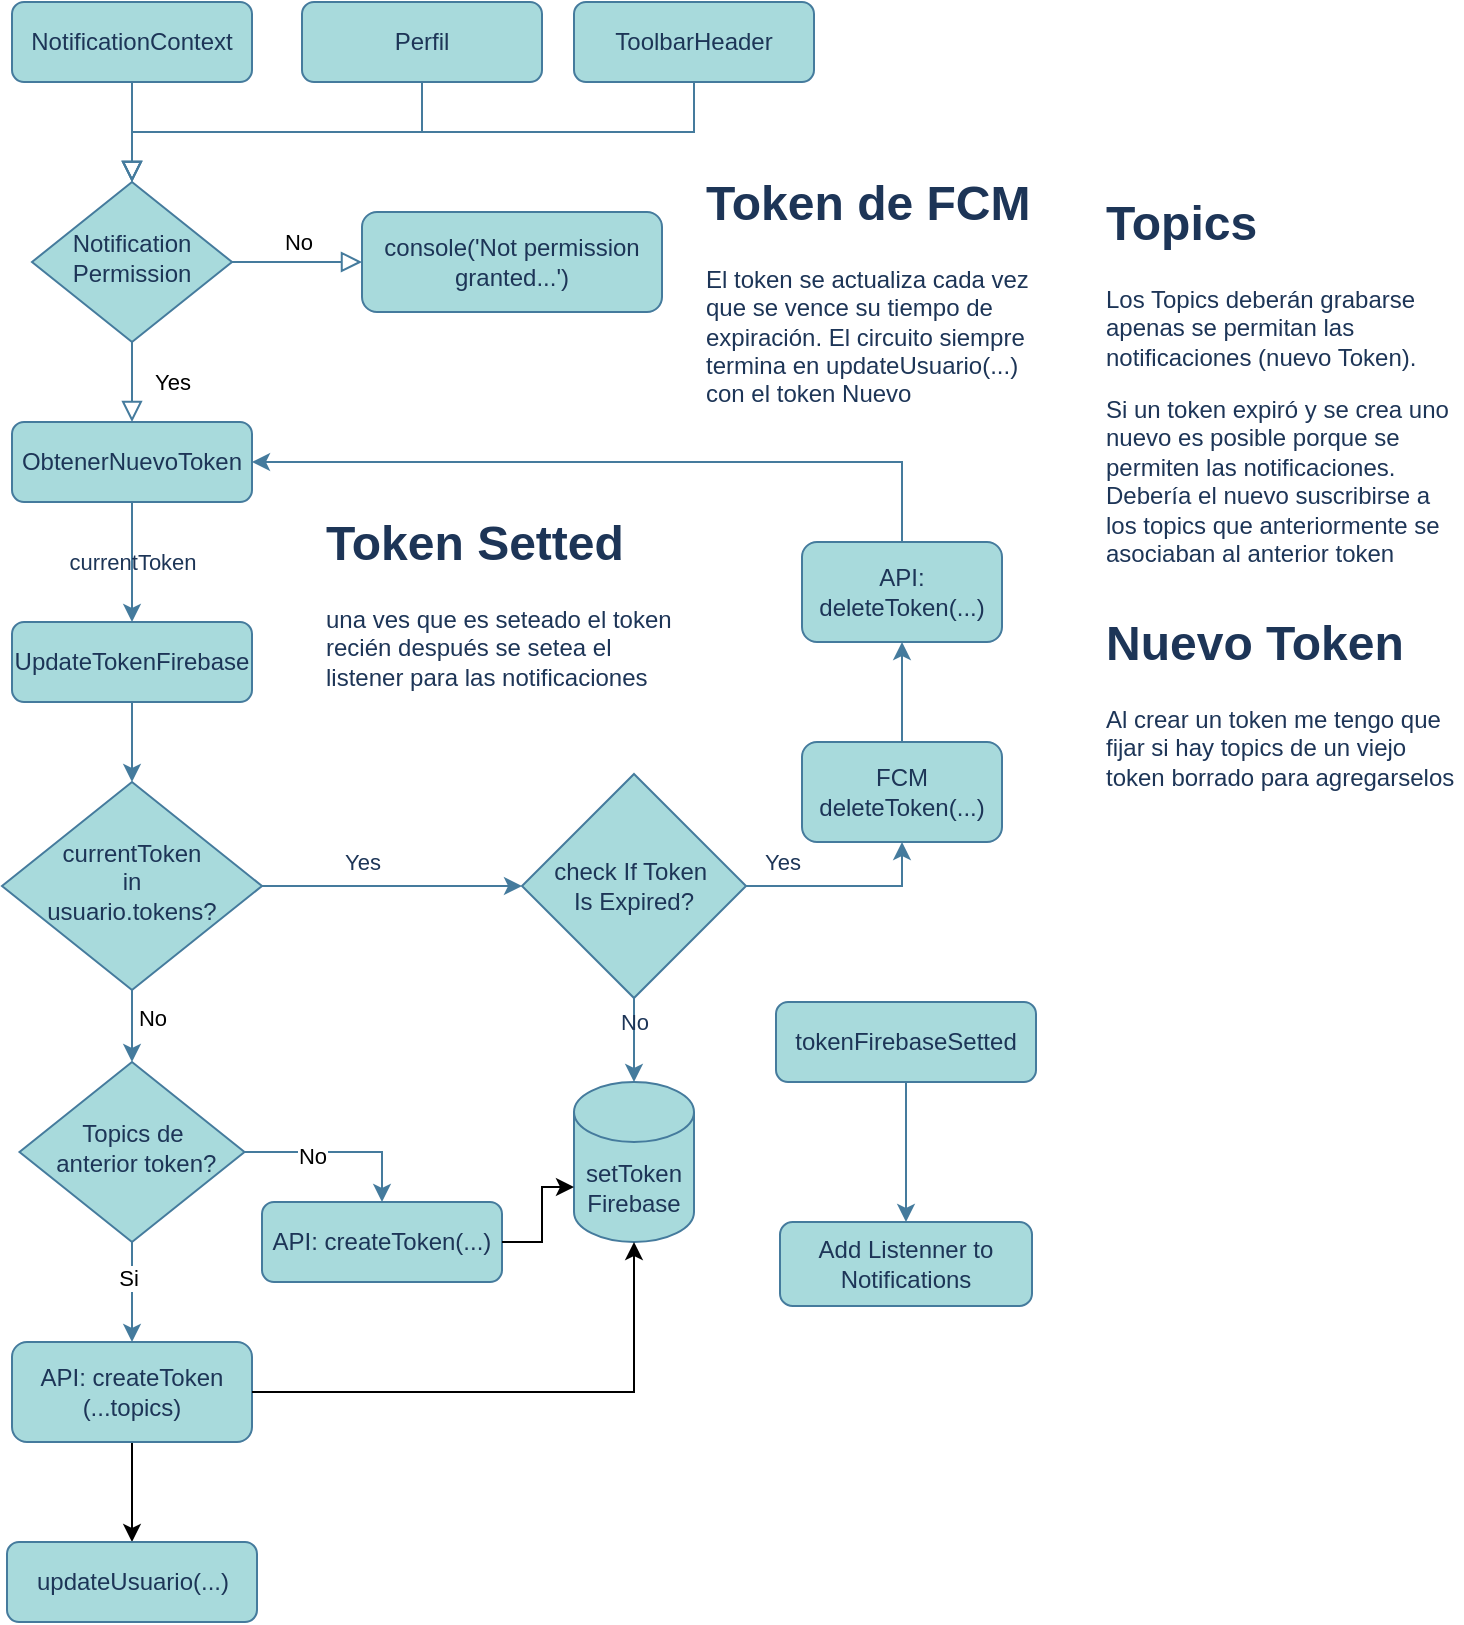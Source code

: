 <mxfile version="27.1.6">
  <diagram id="C5RBs43oDa-KdzZeNtuy" name="Page-1">
    <mxGraphModel dx="868" dy="510" grid="1" gridSize="10" guides="1" tooltips="1" connect="1" arrows="1" fold="1" page="1" pageScale="1" pageWidth="827" pageHeight="1169" math="0" shadow="0">
      <root>
        <mxCell id="WIyWlLk6GJQsqaUBKTNV-0" />
        <mxCell id="WIyWlLk6GJQsqaUBKTNV-1" parent="WIyWlLk6GJQsqaUBKTNV-0" />
        <mxCell id="WIyWlLk6GJQsqaUBKTNV-2" value="" style="rounded=0;html=1;jettySize=auto;orthogonalLoop=1;fontSize=11;endArrow=block;endFill=0;endSize=8;strokeWidth=1;shadow=0;labelBackgroundColor=none;edgeStyle=orthogonalEdgeStyle;fontColor=default;strokeColor=#457B9D;" parent="WIyWlLk6GJQsqaUBKTNV-1" source="WIyWlLk6GJQsqaUBKTNV-3" target="WIyWlLk6GJQsqaUBKTNV-6" edge="1">
          <mxGeometry relative="1" as="geometry" />
        </mxCell>
        <mxCell id="WIyWlLk6GJQsqaUBKTNV-3" value="NotificationContext" style="rounded=1;whiteSpace=wrap;html=1;fontSize=12;glass=0;strokeWidth=1;shadow=0;labelBackgroundColor=none;fillColor=#A8DADC;strokeColor=#457B9D;fontColor=#1D3557;" parent="WIyWlLk6GJQsqaUBKTNV-1" vertex="1">
          <mxGeometry x="45" y="20" width="120" height="40" as="geometry" />
        </mxCell>
        <mxCell id="WIyWlLk6GJQsqaUBKTNV-4" value="Yes" style="rounded=0;html=1;jettySize=auto;orthogonalLoop=1;fontSize=11;endArrow=block;endFill=0;endSize=8;strokeWidth=1;shadow=0;labelBackgroundColor=none;edgeStyle=orthogonalEdgeStyle;entryX=0.5;entryY=0;entryDx=0;entryDy=0;fontColor=default;strokeColor=#457B9D;" parent="WIyWlLk6GJQsqaUBKTNV-1" source="WIyWlLk6GJQsqaUBKTNV-6" target="Fsut3es_01sV25xn8ULf-1" edge="1">
          <mxGeometry y="20" relative="1" as="geometry">
            <mxPoint as="offset" />
          </mxGeometry>
        </mxCell>
        <mxCell id="WIyWlLk6GJQsqaUBKTNV-5" value="No" style="edgeStyle=orthogonalEdgeStyle;rounded=0;html=1;jettySize=auto;orthogonalLoop=1;fontSize=11;endArrow=block;endFill=0;endSize=8;strokeWidth=1;shadow=0;labelBackgroundColor=none;fontColor=default;strokeColor=#457B9D;" parent="WIyWlLk6GJQsqaUBKTNV-1" source="WIyWlLk6GJQsqaUBKTNV-6" target="WIyWlLk6GJQsqaUBKTNV-7" edge="1">
          <mxGeometry y="10" relative="1" as="geometry">
            <mxPoint as="offset" />
          </mxGeometry>
        </mxCell>
        <mxCell id="WIyWlLk6GJQsqaUBKTNV-6" value="Notification Permission" style="rhombus;whiteSpace=wrap;html=1;shadow=0;fontFamily=Helvetica;fontSize=12;align=center;strokeWidth=1;spacing=6;spacingTop=-4;labelBackgroundColor=none;fillColor=#A8DADC;strokeColor=#457B9D;fontColor=#1D3557;" parent="WIyWlLk6GJQsqaUBKTNV-1" vertex="1">
          <mxGeometry x="55" y="110" width="100" height="80" as="geometry" />
        </mxCell>
        <mxCell id="WIyWlLk6GJQsqaUBKTNV-7" value="console(&#39;Not permission granted...&#39;)" style="rounded=1;whiteSpace=wrap;html=1;fontSize=12;glass=0;strokeWidth=1;shadow=0;labelBackgroundColor=none;fillColor=#A8DADC;strokeColor=#457B9D;fontColor=#1D3557;" parent="WIyWlLk6GJQsqaUBKTNV-1" vertex="1">
          <mxGeometry x="220" y="125" width="150" height="50" as="geometry" />
        </mxCell>
        <mxCell id="Fsut3es_01sV25xn8ULf-19" style="edgeStyle=orthogonalEdgeStyle;rounded=0;orthogonalLoop=1;jettySize=auto;html=1;exitX=1;exitY=0.5;exitDx=0;exitDy=0;labelBackgroundColor=none;fontColor=default;strokeColor=#457B9D;" parent="WIyWlLk6GJQsqaUBKTNV-1" source="WIyWlLk6GJQsqaUBKTNV-10" target="Fsut3es_01sV25xn8ULf-17" edge="1">
          <mxGeometry relative="1" as="geometry" />
        </mxCell>
        <mxCell id="Fsut3es_01sV25xn8ULf-20" value="Yes" style="edgeLabel;html=1;align=center;verticalAlign=middle;resizable=0;points=[];labelBackgroundColor=none;fontColor=#1D3557;" parent="Fsut3es_01sV25xn8ULf-19" vertex="1" connectable="0">
          <mxGeometry x="-0.817" y="1" relative="1" as="geometry">
            <mxPoint x="38" y="-11" as="offset" />
          </mxGeometry>
        </mxCell>
        <mxCell id="WIyWlLk6GJQsqaUBKTNV-10" value="currentToken&lt;div&gt;in&lt;/div&gt;&lt;div&gt;usuario.tokens?&lt;/div&gt;" style="rhombus;whiteSpace=wrap;html=1;shadow=0;fontFamily=Helvetica;fontSize=12;align=center;strokeWidth=1;spacing=6;spacingTop=-4;labelBackgroundColor=none;fillColor=#A8DADC;strokeColor=#457B9D;fontColor=#1D3557;" parent="WIyWlLk6GJQsqaUBKTNV-1" vertex="1">
          <mxGeometry x="40" y="410" width="130" height="104" as="geometry" />
        </mxCell>
        <mxCell id="3Ujju1Q3XjgvjEEiof8V-26" style="edgeStyle=orthogonalEdgeStyle;rounded=0;orthogonalLoop=1;jettySize=auto;html=1;exitX=0.5;exitY=1;exitDx=0;exitDy=0;entryX=0.5;entryY=0;entryDx=0;entryDy=0;" edge="1" parent="WIyWlLk6GJQsqaUBKTNV-1" source="WIyWlLk6GJQsqaUBKTNV-11" target="Fsut3es_01sV25xn8ULf-13">
          <mxGeometry relative="1" as="geometry" />
        </mxCell>
        <mxCell id="WIyWlLk6GJQsqaUBKTNV-11" value="API: createToken&lt;div&gt;(...topics)&lt;/div&gt;" style="rounded=1;whiteSpace=wrap;html=1;fontSize=12;glass=0;strokeWidth=1;shadow=0;labelBackgroundColor=none;fillColor=#A8DADC;strokeColor=#457B9D;fontColor=#1D3557;" parent="WIyWlLk6GJQsqaUBKTNV-1" vertex="1">
          <mxGeometry x="45" y="690" width="120" height="50" as="geometry" />
        </mxCell>
        <mxCell id="WIyWlLk6GJQsqaUBKTNV-12" value="Add Listenner to Notifications" style="rounded=1;whiteSpace=wrap;html=1;fontSize=12;glass=0;strokeWidth=1;shadow=0;labelBackgroundColor=none;fillColor=#A8DADC;strokeColor=#457B9D;fontColor=#1D3557;" parent="WIyWlLk6GJQsqaUBKTNV-1" vertex="1">
          <mxGeometry x="429" y="630" width="126" height="42" as="geometry" />
        </mxCell>
        <mxCell id="Fsut3es_01sV25xn8ULf-2" style="edgeStyle=orthogonalEdgeStyle;rounded=0;orthogonalLoop=1;jettySize=auto;html=1;exitX=0.5;exitY=1;exitDx=0;exitDy=0;entryX=0.5;entryY=0;entryDx=0;entryDy=0;labelBackgroundColor=none;fontColor=default;strokeColor=#457B9D;" parent="WIyWlLk6GJQsqaUBKTNV-1" source="Fsut3es_01sV25xn8ULf-1" target="Fsut3es_01sV25xn8ULf-5" edge="1">
          <mxGeometry relative="1" as="geometry" />
        </mxCell>
        <mxCell id="Fsut3es_01sV25xn8ULf-11" value="currentToken" style="edgeLabel;html=1;align=center;verticalAlign=middle;resizable=0;points=[];labelBackgroundColor=none;fontColor=#1D3557;" parent="Fsut3es_01sV25xn8ULf-2" vertex="1" connectable="0">
          <mxGeometry x="-0.36" y="-1" relative="1" as="geometry">
            <mxPoint x="1" y="11" as="offset" />
          </mxGeometry>
        </mxCell>
        <mxCell id="Fsut3es_01sV25xn8ULf-1" value="ObtenerNuevoToken" style="rounded=1;whiteSpace=wrap;html=1;fontSize=12;glass=0;strokeWidth=1;shadow=0;labelBackgroundColor=none;fillColor=#A8DADC;strokeColor=#457B9D;fontColor=#1D3557;" parent="WIyWlLk6GJQsqaUBKTNV-1" vertex="1">
          <mxGeometry x="45" y="230" width="120" height="40" as="geometry" />
        </mxCell>
        <mxCell id="Fsut3es_01sV25xn8ULf-6" style="edgeStyle=orthogonalEdgeStyle;rounded=0;orthogonalLoop=1;jettySize=auto;html=1;exitX=0.5;exitY=1;exitDx=0;exitDy=0;entryX=0.5;entryY=0;entryDx=0;entryDy=0;labelBackgroundColor=none;fontColor=default;strokeColor=#457B9D;" parent="WIyWlLk6GJQsqaUBKTNV-1" source="Fsut3es_01sV25xn8ULf-5" target="WIyWlLk6GJQsqaUBKTNV-10" edge="1">
          <mxGeometry relative="1" as="geometry" />
        </mxCell>
        <mxCell id="Fsut3es_01sV25xn8ULf-5" value="UpdateTokenFirebase" style="rounded=1;whiteSpace=wrap;html=1;fontSize=12;glass=0;strokeWidth=1;shadow=0;labelBackgroundColor=none;fillColor=#A8DADC;strokeColor=#457B9D;fontColor=#1D3557;" parent="WIyWlLk6GJQsqaUBKTNV-1" vertex="1">
          <mxGeometry x="45" y="330" width="120" height="40" as="geometry" />
        </mxCell>
        <mxCell id="Fsut3es_01sV25xn8ULf-13" value="updateUsuario(...)" style="rounded=1;whiteSpace=wrap;html=1;fontSize=12;glass=0;strokeWidth=1;shadow=0;labelBackgroundColor=none;fillColor=#A8DADC;strokeColor=#457B9D;fontColor=#1D3557;" parent="WIyWlLk6GJQsqaUBKTNV-1" vertex="1">
          <mxGeometry x="42.5" y="790" width="125" height="40" as="geometry" />
        </mxCell>
        <mxCell id="Fsut3es_01sV25xn8ULf-21" style="edgeStyle=orthogonalEdgeStyle;rounded=0;orthogonalLoop=1;jettySize=auto;html=1;exitX=0.5;exitY=1;exitDx=0;exitDy=0;entryX=0.5;entryY=0;entryDx=0;entryDy=0;entryPerimeter=0;labelBackgroundColor=none;fontColor=default;strokeColor=#457B9D;" parent="WIyWlLk6GJQsqaUBKTNV-1" source="Fsut3es_01sV25xn8ULf-17" target="Fsut3es_01sV25xn8ULf-39" edge="1">
          <mxGeometry relative="1" as="geometry" />
        </mxCell>
        <mxCell id="Fsut3es_01sV25xn8ULf-38" value="No" style="edgeLabel;html=1;align=center;verticalAlign=middle;resizable=0;points=[];labelBackgroundColor=none;fontColor=#1D3557;" parent="Fsut3es_01sV25xn8ULf-21" vertex="1" connectable="0">
          <mxGeometry x="-0.683" relative="1" as="geometry">
            <mxPoint y="5" as="offset" />
          </mxGeometry>
        </mxCell>
        <mxCell id="Fsut3es_01sV25xn8ULf-33" style="edgeStyle=orthogonalEdgeStyle;rounded=0;orthogonalLoop=1;jettySize=auto;html=1;exitX=1;exitY=0.5;exitDx=0;exitDy=0;entryX=0.5;entryY=1;entryDx=0;entryDy=0;labelBackgroundColor=none;fontColor=default;strokeColor=#457B9D;" parent="WIyWlLk6GJQsqaUBKTNV-1" source="Fsut3es_01sV25xn8ULf-17" target="Fsut3es_01sV25xn8ULf-32" edge="1">
          <mxGeometry relative="1" as="geometry" />
        </mxCell>
        <mxCell id="Fsut3es_01sV25xn8ULf-37" value="Yes" style="edgeLabel;html=1;align=center;verticalAlign=middle;resizable=0;points=[];labelBackgroundColor=none;fontColor=#1D3557;" parent="Fsut3es_01sV25xn8ULf-33" vertex="1" connectable="0">
          <mxGeometry x="-0.422" y="-1" relative="1" as="geometry">
            <mxPoint x="-11" y="-13" as="offset" />
          </mxGeometry>
        </mxCell>
        <mxCell id="Fsut3es_01sV25xn8ULf-17" value="check If Token&amp;nbsp;&lt;div&gt;Is Expired?&lt;/div&gt;" style="rhombus;whiteSpace=wrap;html=1;labelBackgroundColor=none;fillColor=#A8DADC;strokeColor=#457B9D;fontColor=#1D3557;" parent="WIyWlLk6GJQsqaUBKTNV-1" vertex="1">
          <mxGeometry x="300" y="406" width="112" height="112" as="geometry" />
        </mxCell>
        <mxCell id="Fsut3es_01sV25xn8ULf-31" style="edgeStyle=orthogonalEdgeStyle;rounded=0;orthogonalLoop=1;jettySize=auto;html=1;exitX=0.5;exitY=0;exitDx=0;exitDy=0;entryX=1;entryY=0.5;entryDx=0;entryDy=0;labelBackgroundColor=none;fontColor=default;strokeColor=#457B9D;" parent="WIyWlLk6GJQsqaUBKTNV-1" source="Fsut3es_01sV25xn8ULf-29" target="Fsut3es_01sV25xn8ULf-1" edge="1">
          <mxGeometry relative="1" as="geometry" />
        </mxCell>
        <mxCell id="Fsut3es_01sV25xn8ULf-29" value="API: deleteToken(...)" style="rounded=1;whiteSpace=wrap;html=1;labelBackgroundColor=none;fillColor=#A8DADC;strokeColor=#457B9D;fontColor=#1D3557;" parent="WIyWlLk6GJQsqaUBKTNV-1" vertex="1">
          <mxGeometry x="440" y="290" width="100" height="50" as="geometry" />
        </mxCell>
        <mxCell id="Fsut3es_01sV25xn8ULf-34" style="edgeStyle=orthogonalEdgeStyle;rounded=0;orthogonalLoop=1;jettySize=auto;html=1;exitX=0.5;exitY=0;exitDx=0;exitDy=0;entryX=0.5;entryY=1;entryDx=0;entryDy=0;labelBackgroundColor=none;fontColor=default;strokeColor=#457B9D;" parent="WIyWlLk6GJQsqaUBKTNV-1" source="Fsut3es_01sV25xn8ULf-32" target="Fsut3es_01sV25xn8ULf-29" edge="1">
          <mxGeometry relative="1" as="geometry" />
        </mxCell>
        <mxCell id="Fsut3es_01sV25xn8ULf-32" value="FCM&lt;div&gt;deleteToken(...)&lt;/div&gt;" style="rounded=1;whiteSpace=wrap;html=1;labelBackgroundColor=none;fillColor=#A8DADC;strokeColor=#457B9D;fontColor=#1D3557;" parent="WIyWlLk6GJQsqaUBKTNV-1" vertex="1">
          <mxGeometry x="440" y="390" width="100" height="50" as="geometry" />
        </mxCell>
        <mxCell id="Fsut3es_01sV25xn8ULf-36" value="&lt;h1 style=&quot;margin-top: 0px;&quot;&gt;Token de FCM&lt;/h1&gt;&lt;p&gt;El token se actualiza cada vez que se vence su tiempo de expiración. El circuito siempre termina en updateUsuario(...) con el token Nuevo&lt;/p&gt;" style="text;html=1;whiteSpace=wrap;overflow=hidden;rounded=0;labelBackgroundColor=none;fontColor=#1D3557;" parent="WIyWlLk6GJQsqaUBKTNV-1" vertex="1">
          <mxGeometry x="390" y="100" width="180" height="120" as="geometry" />
        </mxCell>
        <mxCell id="Fsut3es_01sV25xn8ULf-39" value="setToken Firebase" style="shape=cylinder3;whiteSpace=wrap;html=1;boundedLbl=1;backgroundOutline=1;size=15;labelBackgroundColor=none;fillColor=#A8DADC;strokeColor=#457B9D;fontColor=#1D3557;" parent="WIyWlLk6GJQsqaUBKTNV-1" vertex="1">
          <mxGeometry x="326" y="560" width="60" height="80" as="geometry" />
        </mxCell>
        <mxCell id="Fsut3es_01sV25xn8ULf-43" style="edgeStyle=orthogonalEdgeStyle;rounded=0;orthogonalLoop=1;jettySize=auto;html=1;exitX=0.5;exitY=1;exitDx=0;exitDy=0;labelBackgroundColor=none;fontColor=default;strokeColor=#457B9D;" parent="WIyWlLk6GJQsqaUBKTNV-1" source="Fsut3es_01sV25xn8ULf-42" target="WIyWlLk6GJQsqaUBKTNV-12" edge="1">
          <mxGeometry relative="1" as="geometry" />
        </mxCell>
        <mxCell id="Fsut3es_01sV25xn8ULf-42" value="tokenFirebaseSetted" style="rounded=1;whiteSpace=wrap;html=1;labelBackgroundColor=none;fillColor=#A8DADC;strokeColor=#457B9D;fontColor=#1D3557;" parent="WIyWlLk6GJQsqaUBKTNV-1" vertex="1">
          <mxGeometry x="427" y="520" width="130" height="40" as="geometry" />
        </mxCell>
        <mxCell id="Fsut3es_01sV25xn8ULf-44" value="&lt;h1 style=&quot;margin-top: 0px;&quot;&gt;Token Setted&lt;/h1&gt;&lt;p&gt;una ves que es seteado el token recién después se setea el listener para las notificaciones&lt;/p&gt;" style="text;html=1;whiteSpace=wrap;overflow=hidden;rounded=0;labelBackgroundColor=none;fontColor=#1D3557;" parent="WIyWlLk6GJQsqaUBKTNV-1" vertex="1">
          <mxGeometry x="200" y="270" width="180" height="110" as="geometry" />
        </mxCell>
        <mxCell id="TBDpGkzfTCptVEN99-Ej-0" value="Perfil" style="rounded=1;whiteSpace=wrap;html=1;fontSize=12;glass=0;strokeWidth=1;shadow=0;labelBackgroundColor=none;fillColor=#A8DADC;strokeColor=#457B9D;fontColor=#1D3557;" parent="WIyWlLk6GJQsqaUBKTNV-1" vertex="1">
          <mxGeometry x="190" y="20" width="120" height="40" as="geometry" />
        </mxCell>
        <mxCell id="TBDpGkzfTCptVEN99-Ej-1" value="ToolbarHeader" style="rounded=1;whiteSpace=wrap;html=1;fontSize=12;glass=0;strokeWidth=1;shadow=0;labelBackgroundColor=none;fillColor=#A8DADC;strokeColor=#457B9D;fontColor=#1D3557;" parent="WIyWlLk6GJQsqaUBKTNV-1" vertex="1">
          <mxGeometry x="326" y="20" width="120" height="40" as="geometry" />
        </mxCell>
        <mxCell id="TBDpGkzfTCptVEN99-Ej-4" value="" style="rounded=0;html=1;jettySize=auto;orthogonalLoop=1;fontSize=11;endArrow=block;endFill=0;endSize=8;strokeWidth=1;shadow=0;labelBackgroundColor=none;edgeStyle=orthogonalEdgeStyle;fontColor=default;strokeColor=#457B9D;exitX=0.5;exitY=1;exitDx=0;exitDy=0;entryX=0.5;entryY=0;entryDx=0;entryDy=0;" parent="WIyWlLk6GJQsqaUBKTNV-1" source="TBDpGkzfTCptVEN99-Ej-0" target="WIyWlLk6GJQsqaUBKTNV-6" edge="1">
          <mxGeometry relative="1" as="geometry">
            <mxPoint x="170" y="75" as="sourcePoint" />
            <mxPoint x="170" y="125" as="targetPoint" />
          </mxGeometry>
        </mxCell>
        <mxCell id="TBDpGkzfTCptVEN99-Ej-6" value="" style="rounded=0;html=1;jettySize=auto;orthogonalLoop=1;fontSize=11;endArrow=block;endFill=0;endSize=8;strokeWidth=1;shadow=0;labelBackgroundColor=none;edgeStyle=orthogonalEdgeStyle;fontColor=default;strokeColor=#457B9D;exitX=0.5;exitY=1;exitDx=0;exitDy=0;entryX=0.5;entryY=0;entryDx=0;entryDy=0;" parent="WIyWlLk6GJQsqaUBKTNV-1" source="TBDpGkzfTCptVEN99-Ej-1" target="WIyWlLk6GJQsqaUBKTNV-6" edge="1">
          <mxGeometry relative="1" as="geometry">
            <mxPoint x="306" y="69" as="sourcePoint" />
            <mxPoint x="306" y="119" as="targetPoint" />
          </mxGeometry>
        </mxCell>
        <mxCell id="3Ujju1Q3XjgvjEEiof8V-0" value="&lt;h1 style=&quot;margin-top: 0px;&quot;&gt;Topics&lt;/h1&gt;&lt;p&gt;Los Topics deberán grabarse apenas se permitan las notificaciones (nuevo Token).&lt;/p&gt;&lt;p&gt;Si un token expiró y se crea uno nuevo es posible porque se permiten las notificaciones. Debería el nuevo suscribirse a los topics que anteriormente se asociaban al anterior token&lt;/p&gt;" style="text;html=1;whiteSpace=wrap;overflow=hidden;rounded=0;labelBackgroundColor=none;fontColor=#1D3557;" vertex="1" parent="WIyWlLk6GJQsqaUBKTNV-1">
          <mxGeometry x="590" y="110" width="180" height="200" as="geometry" />
        </mxCell>
        <mxCell id="3Ujju1Q3XjgvjEEiof8V-1" value="&lt;h1 style=&quot;margin-top: 0px;&quot;&gt;Nuevo Token&lt;/h1&gt;&lt;p&gt;Al crear un token me tengo que fijar si hay topics de un viejo token borrado para agregarselos&lt;/p&gt;" style="text;html=1;whiteSpace=wrap;overflow=hidden;rounded=0;labelBackgroundColor=none;fontColor=#1D3557;" vertex="1" parent="WIyWlLk6GJQsqaUBKTNV-1">
          <mxGeometry x="590" y="320" width="180" height="100" as="geometry" />
        </mxCell>
        <mxCell id="3Ujju1Q3XjgvjEEiof8V-5" value="Topics de&lt;div&gt;&amp;nbsp;anterior token?&lt;/div&gt;" style="rhombus;whiteSpace=wrap;html=1;shadow=0;fontFamily=Helvetica;fontSize=12;align=center;strokeWidth=1;spacing=6;spacingTop=-4;labelBackgroundColor=none;fillColor=#A8DADC;strokeColor=#457B9D;fontColor=#1D3557;" vertex="1" parent="WIyWlLk6GJQsqaUBKTNV-1">
          <mxGeometry x="48.75" y="550" width="112.5" height="90" as="geometry" />
        </mxCell>
        <mxCell id="3Ujju1Q3XjgvjEEiof8V-11" style="edgeStyle=orthogonalEdgeStyle;rounded=0;orthogonalLoop=1;jettySize=auto;html=1;exitX=0.5;exitY=1;exitDx=0;exitDy=0;entryX=0.5;entryY=0;entryDx=0;entryDy=0;labelBackgroundColor=none;fontColor=default;strokeColor=#457B9D;" edge="1" parent="WIyWlLk6GJQsqaUBKTNV-1" source="WIyWlLk6GJQsqaUBKTNV-10" target="3Ujju1Q3XjgvjEEiof8V-5">
          <mxGeometry relative="1" as="geometry">
            <mxPoint x="150" y="530" as="sourcePoint" />
            <mxPoint x="150" y="580" as="targetPoint" />
          </mxGeometry>
        </mxCell>
        <mxCell id="3Ujju1Q3XjgvjEEiof8V-13" value="No" style="edgeLabel;html=1;align=center;verticalAlign=middle;resizable=0;points=[];" vertex="1" connectable="0" parent="3Ujju1Q3XjgvjEEiof8V-11">
          <mxGeometry x="-0.055" y="-1" relative="1" as="geometry">
            <mxPoint x="11" y="-3" as="offset" />
          </mxGeometry>
        </mxCell>
        <mxCell id="3Ujju1Q3XjgvjEEiof8V-15" style="edgeStyle=orthogonalEdgeStyle;rounded=0;orthogonalLoop=1;jettySize=auto;html=1;exitX=0.5;exitY=1;exitDx=0;exitDy=0;entryX=0.5;entryY=0;entryDx=0;entryDy=0;labelBackgroundColor=none;fontColor=default;strokeColor=#457B9D;" edge="1" parent="WIyWlLk6GJQsqaUBKTNV-1" source="3Ujju1Q3XjgvjEEiof8V-5" target="WIyWlLk6GJQsqaUBKTNV-11">
          <mxGeometry relative="1" as="geometry">
            <mxPoint x="90" y="640" as="sourcePoint" />
            <mxPoint x="90" y="690" as="targetPoint" />
          </mxGeometry>
        </mxCell>
        <mxCell id="3Ujju1Q3XjgvjEEiof8V-17" value="Si" style="edgeLabel;html=1;align=center;verticalAlign=middle;resizable=0;points=[];" vertex="1" connectable="0" parent="3Ujju1Q3XjgvjEEiof8V-15">
          <mxGeometry x="-0.293" y="-2" relative="1" as="geometry">
            <mxPoint as="offset" />
          </mxGeometry>
        </mxCell>
        <mxCell id="3Ujju1Q3XjgvjEEiof8V-18" value="API: createToken(...)" style="rounded=1;whiteSpace=wrap;html=1;fontSize=12;glass=0;strokeWidth=1;shadow=0;labelBackgroundColor=none;fillColor=#A8DADC;strokeColor=#457B9D;fontColor=#1D3557;" vertex="1" parent="WIyWlLk6GJQsqaUBKTNV-1">
          <mxGeometry x="170" y="620" width="120" height="40" as="geometry" />
        </mxCell>
        <mxCell id="3Ujju1Q3XjgvjEEiof8V-22" style="edgeStyle=orthogonalEdgeStyle;rounded=0;orthogonalLoop=1;jettySize=auto;html=1;exitX=1;exitY=0.5;exitDx=0;exitDy=0;entryX=0.5;entryY=0;entryDx=0;entryDy=0;labelBackgroundColor=none;fontColor=default;strokeColor=#457B9D;" edge="1" parent="WIyWlLk6GJQsqaUBKTNV-1" source="3Ujju1Q3XjgvjEEiof8V-5" target="3Ujju1Q3XjgvjEEiof8V-18">
          <mxGeometry relative="1" as="geometry">
            <mxPoint x="190" y="600" as="sourcePoint" />
            <mxPoint x="190" y="650" as="targetPoint" />
          </mxGeometry>
        </mxCell>
        <mxCell id="3Ujju1Q3XjgvjEEiof8V-23" value="No" style="edgeLabel;html=1;align=center;verticalAlign=middle;resizable=0;points=[];" vertex="1" connectable="0" parent="3Ujju1Q3XjgvjEEiof8V-22">
          <mxGeometry x="-0.293" y="-2" relative="1" as="geometry">
            <mxPoint as="offset" />
          </mxGeometry>
        </mxCell>
        <mxCell id="3Ujju1Q3XjgvjEEiof8V-24" style="edgeStyle=orthogonalEdgeStyle;rounded=0;orthogonalLoop=1;jettySize=auto;html=1;exitX=1;exitY=0.5;exitDx=0;exitDy=0;entryX=0;entryY=0;entryDx=0;entryDy=52.5;entryPerimeter=0;" edge="1" parent="WIyWlLk6GJQsqaUBKTNV-1" source="3Ujju1Q3XjgvjEEiof8V-18" target="Fsut3es_01sV25xn8ULf-39">
          <mxGeometry relative="1" as="geometry" />
        </mxCell>
        <mxCell id="3Ujju1Q3XjgvjEEiof8V-25" style="edgeStyle=orthogonalEdgeStyle;rounded=0;orthogonalLoop=1;jettySize=auto;html=1;exitX=1;exitY=0.5;exitDx=0;exitDy=0;entryX=0.5;entryY=1;entryDx=0;entryDy=0;entryPerimeter=0;" edge="1" parent="WIyWlLk6GJQsqaUBKTNV-1" source="WIyWlLk6GJQsqaUBKTNV-11" target="Fsut3es_01sV25xn8ULf-39">
          <mxGeometry relative="1" as="geometry" />
        </mxCell>
      </root>
    </mxGraphModel>
  </diagram>
</mxfile>
